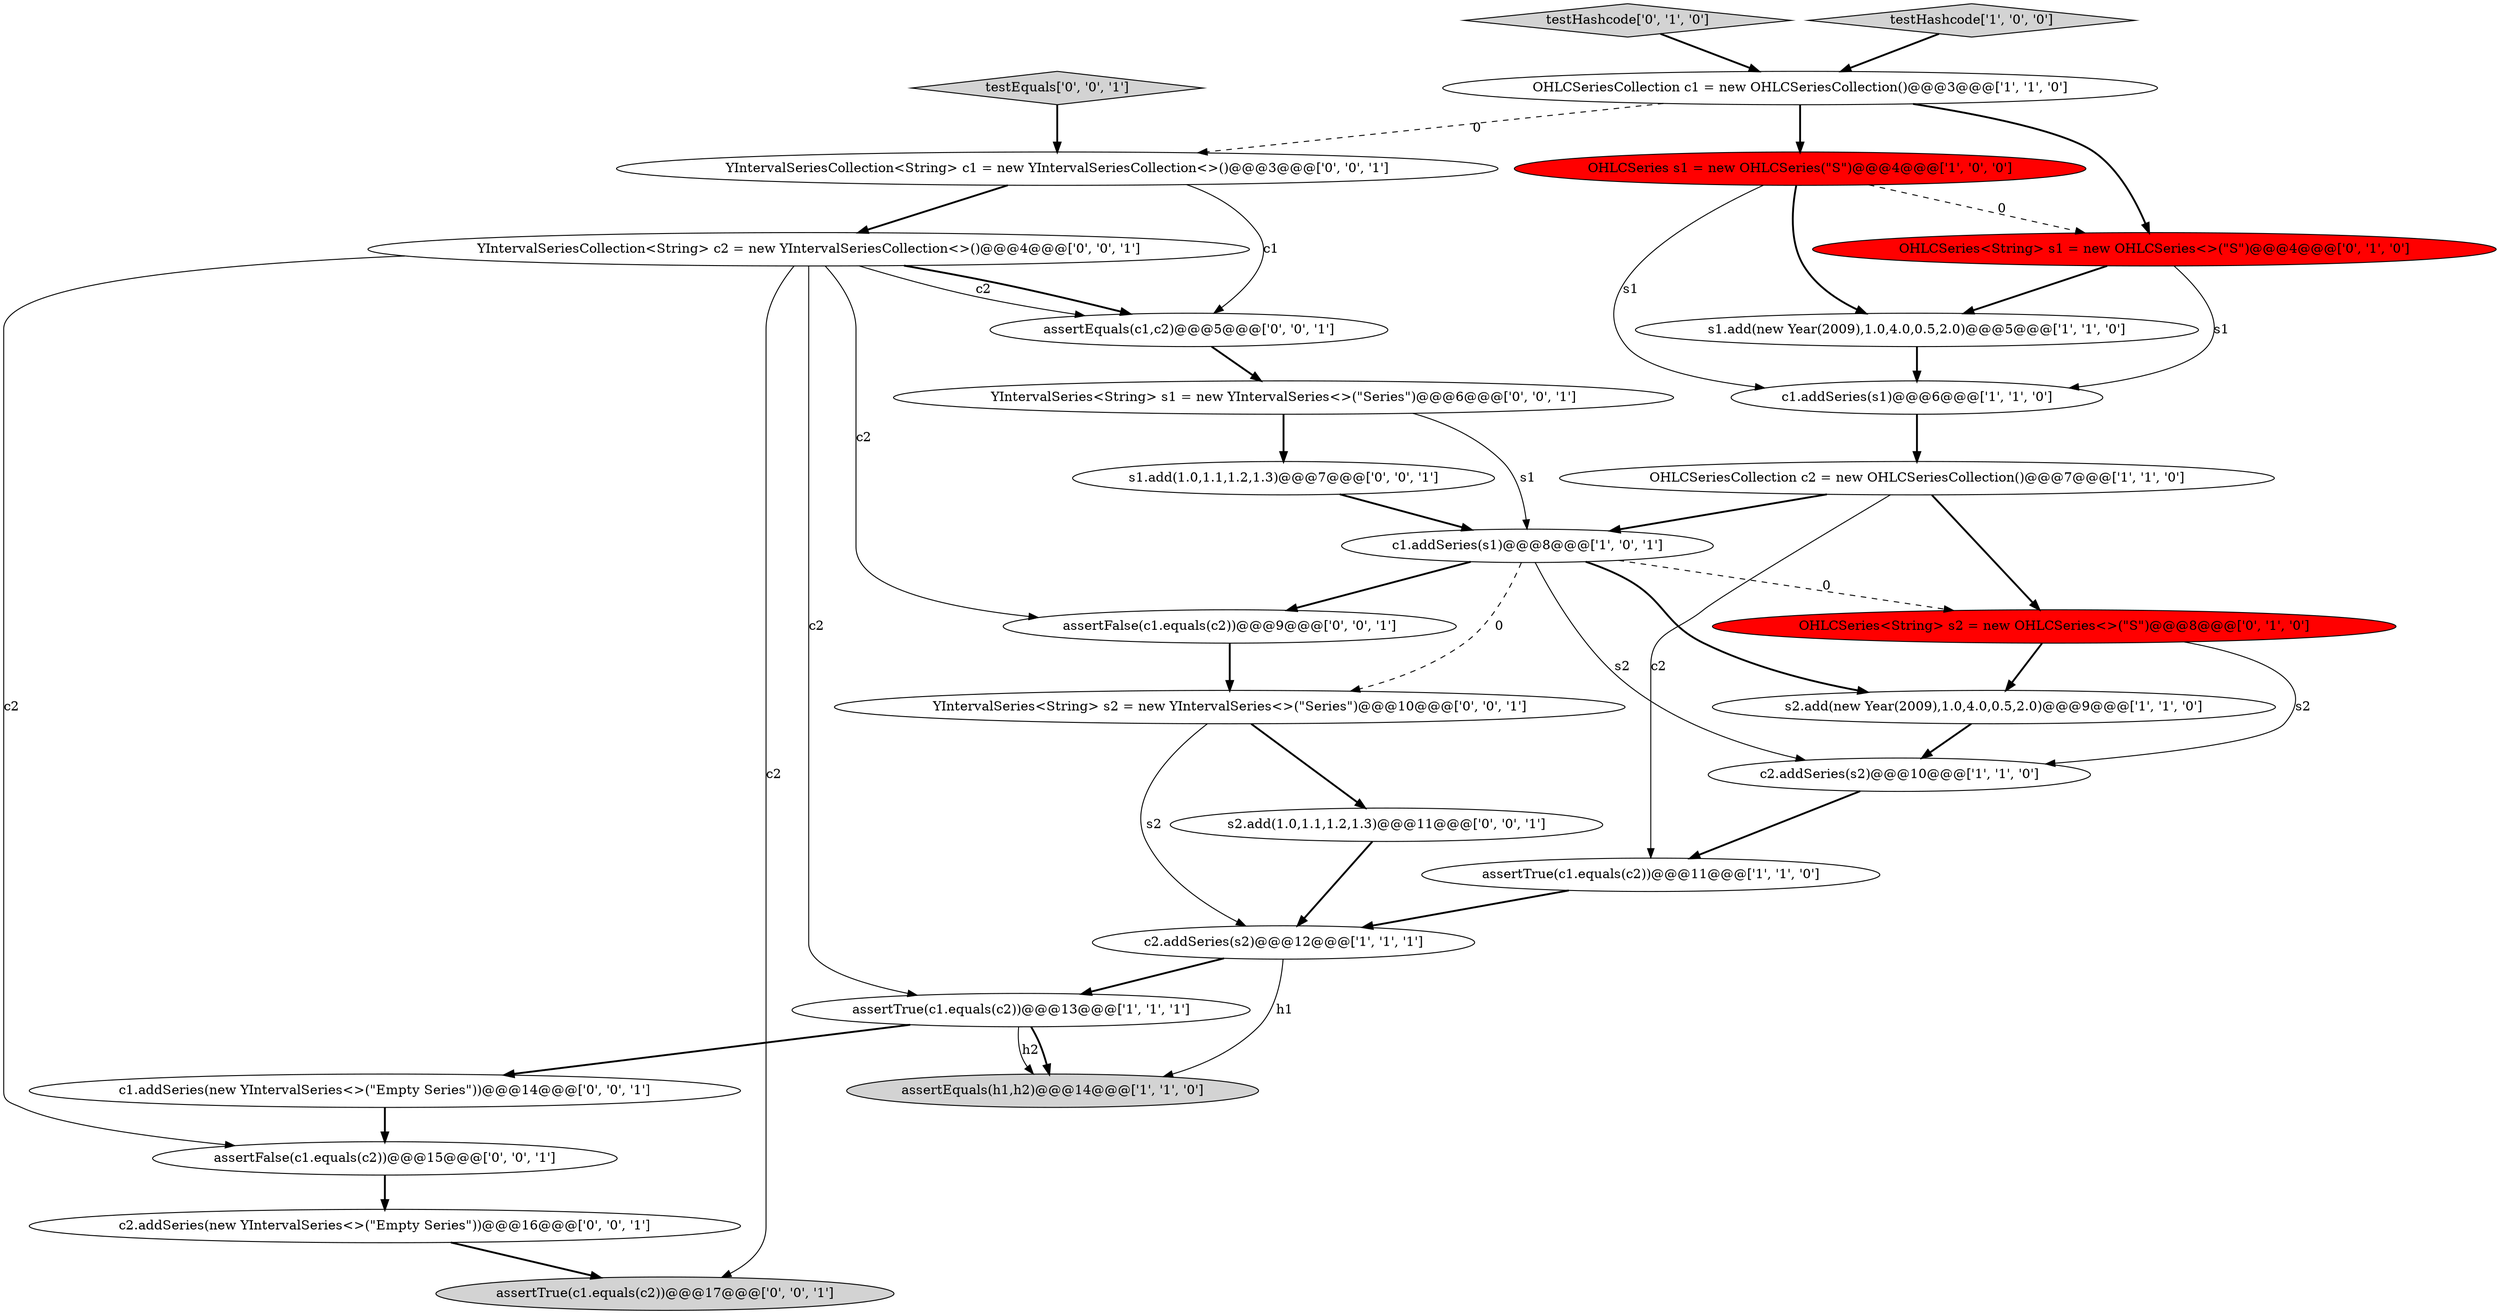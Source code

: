 digraph {
22 [style = filled, label = "assertFalse(c1.equals(c2))@@@15@@@['0', '0', '1']", fillcolor = white, shape = ellipse image = "AAA0AAABBB3BBB"];
17 [style = filled, label = "s2.add(1.0,1.1,1.2,1.3)@@@11@@@['0', '0', '1']", fillcolor = white, shape = ellipse image = "AAA0AAABBB3BBB"];
13 [style = filled, label = "OHLCSeries<String> s1 = new OHLCSeries<>(\"S\")@@@4@@@['0', '1', '0']", fillcolor = red, shape = ellipse image = "AAA1AAABBB2BBB"];
21 [style = filled, label = "testEquals['0', '0', '1']", fillcolor = lightgray, shape = diamond image = "AAA0AAABBB3BBB"];
15 [style = filled, label = "testHashcode['0', '1', '0']", fillcolor = lightgray, shape = diamond image = "AAA0AAABBB2BBB"];
8 [style = filled, label = "assertTrue(c1.equals(c2))@@@13@@@['1', '1', '1']", fillcolor = white, shape = ellipse image = "AAA0AAABBB1BBB"];
3 [style = filled, label = "s1.add(new Year(2009),1.0,4.0,0.5,2.0)@@@5@@@['1', '1', '0']", fillcolor = white, shape = ellipse image = "AAA0AAABBB1BBB"];
2 [style = filled, label = "OHLCSeriesCollection c2 = new OHLCSeriesCollection()@@@7@@@['1', '1', '0']", fillcolor = white, shape = ellipse image = "AAA0AAABBB1BBB"];
10 [style = filled, label = "c2.addSeries(s2)@@@10@@@['1', '1', '0']", fillcolor = white, shape = ellipse image = "AAA0AAABBB1BBB"];
16 [style = filled, label = "s1.add(1.0,1.1,1.2,1.3)@@@7@@@['0', '0', '1']", fillcolor = white, shape = ellipse image = "AAA0AAABBB3BBB"];
14 [style = filled, label = "OHLCSeries<String> s2 = new OHLCSeries<>(\"S\")@@@8@@@['0', '1', '0']", fillcolor = red, shape = ellipse image = "AAA1AAABBB2BBB"];
20 [style = filled, label = "c2.addSeries(new YIntervalSeries<>(\"Empty Series\"))@@@16@@@['0', '0', '1']", fillcolor = white, shape = ellipse image = "AAA0AAABBB3BBB"];
24 [style = filled, label = "YIntervalSeriesCollection<String> c2 = new YIntervalSeriesCollection<>()@@@4@@@['0', '0', '1']", fillcolor = white, shape = ellipse image = "AAA0AAABBB3BBB"];
9 [style = filled, label = "s2.add(new Year(2009),1.0,4.0,0.5,2.0)@@@9@@@['1', '1', '0']", fillcolor = white, shape = ellipse image = "AAA0AAABBB1BBB"];
25 [style = filled, label = "YIntervalSeries<String> s1 = new YIntervalSeries<>(\"Series\")@@@6@@@['0', '0', '1']", fillcolor = white, shape = ellipse image = "AAA0AAABBB3BBB"];
7 [style = filled, label = "OHLCSeries s1 = new OHLCSeries(\"S\")@@@4@@@['1', '0', '0']", fillcolor = red, shape = ellipse image = "AAA1AAABBB1BBB"];
26 [style = filled, label = "assertFalse(c1.equals(c2))@@@9@@@['0', '0', '1']", fillcolor = white, shape = ellipse image = "AAA0AAABBB3BBB"];
11 [style = filled, label = "c2.addSeries(s2)@@@12@@@['1', '1', '1']", fillcolor = white, shape = ellipse image = "AAA0AAABBB1BBB"];
27 [style = filled, label = "assertTrue(c1.equals(c2))@@@17@@@['0', '0', '1']", fillcolor = lightgray, shape = ellipse image = "AAA0AAABBB3BBB"];
1 [style = filled, label = "testHashcode['1', '0', '0']", fillcolor = lightgray, shape = diamond image = "AAA0AAABBB1BBB"];
19 [style = filled, label = "c1.addSeries(new YIntervalSeries<>(\"Empty Series\"))@@@14@@@['0', '0', '1']", fillcolor = white, shape = ellipse image = "AAA0AAABBB3BBB"];
28 [style = filled, label = "assertEquals(c1,c2)@@@5@@@['0', '0', '1']", fillcolor = white, shape = ellipse image = "AAA0AAABBB3BBB"];
12 [style = filled, label = "assertTrue(c1.equals(c2))@@@11@@@['1', '1', '0']", fillcolor = white, shape = ellipse image = "AAA0AAABBB1BBB"];
18 [style = filled, label = "YIntervalSeries<String> s2 = new YIntervalSeries<>(\"Series\")@@@10@@@['0', '0', '1']", fillcolor = white, shape = ellipse image = "AAA0AAABBB3BBB"];
0 [style = filled, label = "c1.addSeries(s1)@@@8@@@['1', '0', '1']", fillcolor = white, shape = ellipse image = "AAA0AAABBB1BBB"];
23 [style = filled, label = "YIntervalSeriesCollection<String> c1 = new YIntervalSeriesCollection<>()@@@3@@@['0', '0', '1']", fillcolor = white, shape = ellipse image = "AAA0AAABBB3BBB"];
4 [style = filled, label = "assertEquals(h1,h2)@@@14@@@['1', '1', '0']", fillcolor = lightgray, shape = ellipse image = "AAA0AAABBB1BBB"];
6 [style = filled, label = "OHLCSeriesCollection c1 = new OHLCSeriesCollection()@@@3@@@['1', '1', '0']", fillcolor = white, shape = ellipse image = "AAA0AAABBB1BBB"];
5 [style = filled, label = "c1.addSeries(s1)@@@6@@@['1', '1', '0']", fillcolor = white, shape = ellipse image = "AAA0AAABBB1BBB"];
24->28 [style = bold, label=""];
0->9 [style = bold, label=""];
16->0 [style = bold, label=""];
0->10 [style = solid, label="s2"];
0->26 [style = bold, label=""];
8->4 [style = solid, label="h2"];
8->19 [style = bold, label=""];
12->11 [style = bold, label=""];
18->17 [style = bold, label=""];
2->12 [style = solid, label="c2"];
15->6 [style = bold, label=""];
9->10 [style = bold, label=""];
25->16 [style = bold, label=""];
25->0 [style = solid, label="s1"];
7->3 [style = bold, label=""];
7->5 [style = solid, label="s1"];
20->27 [style = bold, label=""];
11->4 [style = solid, label="h1"];
24->8 [style = solid, label="c2"];
0->14 [style = dashed, label="0"];
5->2 [style = bold, label=""];
3->5 [style = bold, label=""];
2->0 [style = bold, label=""];
1->6 [style = bold, label=""];
23->24 [style = bold, label=""];
13->5 [style = solid, label="s1"];
13->3 [style = bold, label=""];
22->20 [style = bold, label=""];
14->10 [style = solid, label="s2"];
10->12 [style = bold, label=""];
6->13 [style = bold, label=""];
2->14 [style = bold, label=""];
23->28 [style = solid, label="c1"];
18->11 [style = solid, label="s2"];
24->22 [style = solid, label="c2"];
7->13 [style = dashed, label="0"];
28->25 [style = bold, label=""];
0->18 [style = dashed, label="0"];
11->8 [style = bold, label=""];
14->9 [style = bold, label=""];
24->26 [style = solid, label="c2"];
8->4 [style = bold, label=""];
6->7 [style = bold, label=""];
24->27 [style = solid, label="c2"];
19->22 [style = bold, label=""];
21->23 [style = bold, label=""];
24->28 [style = solid, label="c2"];
6->23 [style = dashed, label="0"];
26->18 [style = bold, label=""];
17->11 [style = bold, label=""];
}

